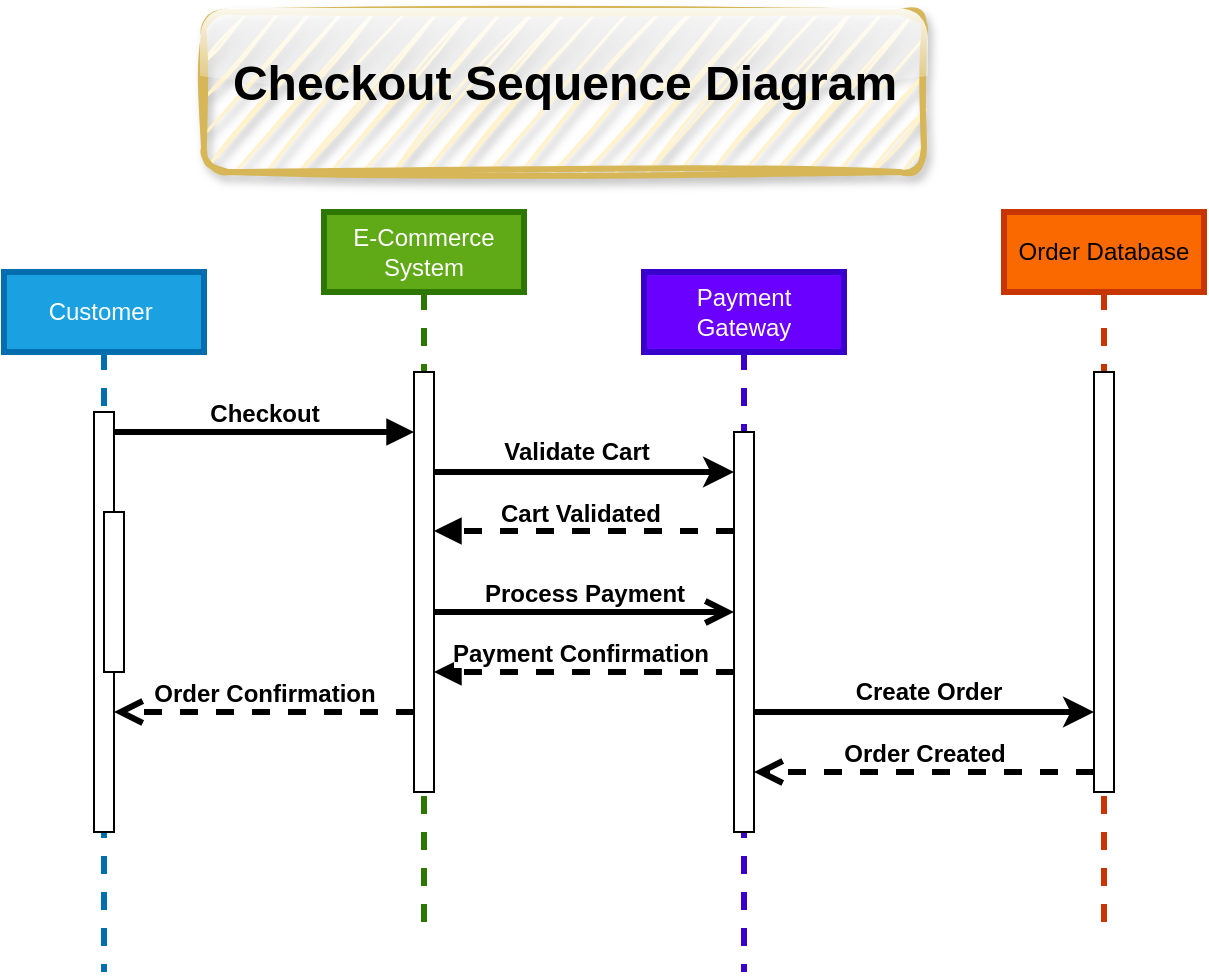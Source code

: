<mxfile version="24.6.2" type="github">
  <diagram name="Page-1" id="2YBvvXClWsGukQMizWep">
    <mxGraphModel dx="794" dy="493" grid="0" gridSize="10" guides="1" tooltips="1" connect="1" arrows="1" fold="1" page="1" pageScale="1" pageWidth="850" pageHeight="1100" math="0" shadow="0">
      <root>
        <mxCell id="0" />
        <mxCell id="1" parent="0" />
        <mxCell id="aM9ryv3xv72pqoxQDRHE-1" value="Customer&amp;nbsp;" style="shape=umlLifeline;perimeter=lifelinePerimeter;whiteSpace=wrap;html=1;container=0;dropTarget=0;collapsible=0;recursiveResize=0;outlineConnect=0;portConstraint=eastwest;newEdgeStyle={&quot;edgeStyle&quot;:&quot;elbowEdgeStyle&quot;,&quot;elbow&quot;:&quot;vertical&quot;,&quot;curved&quot;:0,&quot;rounded&quot;:0};fillColor=#1ba1e2;strokeColor=#006EAF;fontColor=#ffffff;strokeWidth=3;" parent="1" vertex="1">
          <mxGeometry x="100" y="150" width="100" height="350" as="geometry" />
        </mxCell>
        <mxCell id="aM9ryv3xv72pqoxQDRHE-2" value="" style="html=1;points=[];perimeter=orthogonalPerimeter;outlineConnect=0;targetShapes=umlLifeline;portConstraint=eastwest;newEdgeStyle={&quot;edgeStyle&quot;:&quot;elbowEdgeStyle&quot;,&quot;elbow&quot;:&quot;vertical&quot;,&quot;curved&quot;:0,&quot;rounded&quot;:0};" parent="aM9ryv3xv72pqoxQDRHE-1" vertex="1">
          <mxGeometry x="45" y="70" width="10" height="210" as="geometry" />
        </mxCell>
        <mxCell id="aM9ryv3xv72pqoxQDRHE-4" value="" style="html=1;points=[];perimeter=orthogonalPerimeter;outlineConnect=0;targetShapes=umlLifeline;portConstraint=eastwest;newEdgeStyle={&quot;edgeStyle&quot;:&quot;elbowEdgeStyle&quot;,&quot;elbow&quot;:&quot;vertical&quot;,&quot;curved&quot;:0,&quot;rounded&quot;:0};" parent="aM9ryv3xv72pqoxQDRHE-1" vertex="1">
          <mxGeometry x="50" y="120" width="10" height="80" as="geometry" />
        </mxCell>
        <mxCell id="aM9ryv3xv72pqoxQDRHE-5" value="E-Commerce System" style="shape=umlLifeline;perimeter=lifelinePerimeter;whiteSpace=wrap;html=1;container=0;dropTarget=0;collapsible=0;recursiveResize=0;outlineConnect=0;portConstraint=eastwest;newEdgeStyle={&quot;edgeStyle&quot;:&quot;elbowEdgeStyle&quot;,&quot;elbow&quot;:&quot;vertical&quot;,&quot;curved&quot;:0,&quot;rounded&quot;:0};fillColor=#60a917;fontColor=#ffffff;strokeColor=#2D7600;strokeWidth=3;" parent="1" vertex="1">
          <mxGeometry x="260" y="120" width="100" height="360" as="geometry" />
        </mxCell>
        <mxCell id="aM9ryv3xv72pqoxQDRHE-6" value="" style="html=1;points=[];perimeter=orthogonalPerimeter;outlineConnect=0;targetShapes=umlLifeline;portConstraint=eastwest;newEdgeStyle={&quot;edgeStyle&quot;:&quot;elbowEdgeStyle&quot;,&quot;elbow&quot;:&quot;vertical&quot;,&quot;curved&quot;:0,&quot;rounded&quot;:0};" parent="aM9ryv3xv72pqoxQDRHE-5" vertex="1">
          <mxGeometry x="45" y="80" width="10" height="210" as="geometry" />
        </mxCell>
        <mxCell id="aM9ryv3xv72pqoxQDRHE-7" value="&lt;b&gt;&lt;font style=&quot;font-size: 12px;&quot;&gt;Checkout&lt;/font&gt;&lt;/b&gt;" style="html=1;verticalAlign=bottom;endArrow=block;edgeStyle=elbowEdgeStyle;elbow=vertical;curved=0;rounded=0;strokeWidth=3;" parent="1" edge="1">
          <mxGeometry relative="1" as="geometry">
            <mxPoint x="155" y="230" as="sourcePoint" />
            <Array as="points">
              <mxPoint x="240" y="230" />
            </Array>
            <mxPoint x="305" y="230" as="targetPoint" />
            <mxPoint as="offset" />
          </mxGeometry>
        </mxCell>
        <mxCell id="aM9ryv3xv72pqoxQDRHE-8" value="&lt;b&gt;&lt;font style=&quot;font-size: 12px;&quot;&gt;Order Confirmation&lt;/font&gt;&lt;/b&gt;" style="html=1;verticalAlign=bottom;endArrow=open;dashed=1;endSize=8;edgeStyle=elbowEdgeStyle;elbow=horizontal;curved=0;rounded=0;strokeWidth=3;" parent="1" source="aM9ryv3xv72pqoxQDRHE-6" target="aM9ryv3xv72pqoxQDRHE-2" edge="1">
          <mxGeometry relative="1" as="geometry">
            <mxPoint x="255" y="295" as="targetPoint" />
            <Array as="points">
              <mxPoint x="250" y="370" />
            </Array>
          </mxGeometry>
        </mxCell>
        <mxCell id="aM9ryv3xv72pqoxQDRHE-9" value="&lt;b&gt;&lt;font style=&quot;font-size: 12px;&quot;&gt;Cart Validated&lt;/font&gt;&lt;/b&gt;" style="html=1;verticalAlign=bottom;endArrow=block;edgeStyle=elbowEdgeStyle;elbow=vertical;curved=0;rounded=0;dashed=1;strokeWidth=3;" parent="1" source="d961pAcXIoGaJ5iv9Bcx-2" target="aM9ryv3xv72pqoxQDRHE-6" edge="1">
          <mxGeometry x="0.035" relative="1" as="geometry">
            <mxPoint x="470" y="280" as="sourcePoint" />
            <Array as="points">
              <mxPoint x="400" y="279.5" />
            </Array>
            <mxPoint x="320" y="280" as="targetPoint" />
            <mxPoint as="offset" />
          </mxGeometry>
        </mxCell>
        <mxCell id="aM9ryv3xv72pqoxQDRHE-10" value="&lt;b&gt;&lt;font style=&quot;font-size: 12px;&quot;&gt;Process Payment&lt;/font&gt;&lt;/b&gt;" style="html=1;verticalAlign=bottom;endArrow=open;endSize=8;edgeStyle=elbowEdgeStyle;elbow=horizontal;curved=0;rounded=0;strokeWidth=3;" parent="1" source="aM9ryv3xv72pqoxQDRHE-6" target="d961pAcXIoGaJ5iv9Bcx-2" edge="1">
          <mxGeometry relative="1" as="geometry">
            <mxPoint x="465" y="320" as="targetPoint" />
            <Array as="points">
              <mxPoint x="400" y="320" />
            </Array>
            <mxPoint x="320" y="320" as="sourcePoint" />
          </mxGeometry>
        </mxCell>
        <mxCell id="d961pAcXIoGaJ5iv9Bcx-1" value="Payment Gateway" style="shape=umlLifeline;perimeter=lifelinePerimeter;whiteSpace=wrap;html=1;container=0;dropTarget=0;collapsible=0;recursiveResize=0;outlineConnect=0;portConstraint=eastwest;newEdgeStyle={&quot;edgeStyle&quot;:&quot;elbowEdgeStyle&quot;,&quot;elbow&quot;:&quot;vertical&quot;,&quot;curved&quot;:0,&quot;rounded&quot;:0};fillColor=#6a00ff;fontColor=#ffffff;strokeColor=#3700CC;strokeWidth=3;" vertex="1" parent="1">
          <mxGeometry x="420" y="150" width="100" height="350" as="geometry" />
        </mxCell>
        <mxCell id="d961pAcXIoGaJ5iv9Bcx-2" value="" style="html=1;points=[];perimeter=orthogonalPerimeter;outlineConnect=0;targetShapes=umlLifeline;portConstraint=eastwest;newEdgeStyle={&quot;edgeStyle&quot;:&quot;elbowEdgeStyle&quot;,&quot;elbow&quot;:&quot;vertical&quot;,&quot;curved&quot;:0,&quot;rounded&quot;:0};" vertex="1" parent="d961pAcXIoGaJ5iv9Bcx-1">
          <mxGeometry x="45" y="80" width="10" height="200" as="geometry" />
        </mxCell>
        <mxCell id="d961pAcXIoGaJ5iv9Bcx-3" value="Order Database" style="shape=umlLifeline;perimeter=lifelinePerimeter;whiteSpace=wrap;html=1;container=0;dropTarget=0;collapsible=0;recursiveResize=0;outlineConnect=0;portConstraint=eastwest;newEdgeStyle={&quot;edgeStyle&quot;:&quot;elbowEdgeStyle&quot;,&quot;elbow&quot;:&quot;vertical&quot;,&quot;curved&quot;:0,&quot;rounded&quot;:0};fillColor=#fa6800;fontColor=#000000;strokeColor=#C73500;strokeWidth=3;" vertex="1" parent="1">
          <mxGeometry x="600" y="120" width="100" height="360" as="geometry" />
        </mxCell>
        <mxCell id="d961pAcXIoGaJ5iv9Bcx-4" value="" style="html=1;points=[];perimeter=orthogonalPerimeter;outlineConnect=0;targetShapes=umlLifeline;portConstraint=eastwest;newEdgeStyle={&quot;edgeStyle&quot;:&quot;elbowEdgeStyle&quot;,&quot;elbow&quot;:&quot;vertical&quot;,&quot;curved&quot;:0,&quot;rounded&quot;:0};" vertex="1" parent="d961pAcXIoGaJ5iv9Bcx-3">
          <mxGeometry x="45" y="80" width="10" height="210" as="geometry" />
        </mxCell>
        <mxCell id="d961pAcXIoGaJ5iv9Bcx-5" style="edgeStyle=elbowEdgeStyle;rounded=0;orthogonalLoop=1;jettySize=auto;html=1;elbow=vertical;curved=0;strokeWidth=3;" edge="1" parent="1" source="aM9ryv3xv72pqoxQDRHE-6" target="d961pAcXIoGaJ5iv9Bcx-2">
          <mxGeometry relative="1" as="geometry">
            <mxPoint x="330" y="250" as="sourcePoint" />
            <mxPoint x="460" y="250" as="targetPoint" />
            <Array as="points">
              <mxPoint x="330" y="250" />
            </Array>
          </mxGeometry>
        </mxCell>
        <mxCell id="d961pAcXIoGaJ5iv9Bcx-8" value="Validate Cart" style="edgeLabel;html=1;align=center;verticalAlign=middle;resizable=0;points=[];fontStyle=1;fontSize=12;" vertex="1" connectable="0" parent="d961pAcXIoGaJ5iv9Bcx-5">
          <mxGeometry x="-0.179" relative="1" as="geometry">
            <mxPoint x="9" y="-10" as="offset" />
          </mxGeometry>
        </mxCell>
        <mxCell id="d961pAcXIoGaJ5iv9Bcx-6" style="edgeStyle=elbowEdgeStyle;rounded=0;orthogonalLoop=1;jettySize=auto;html=1;elbow=vertical;curved=0;strokeWidth=3;entryX=0.5;entryY=0.81;entryDx=0;entryDy=0;entryPerimeter=0;" edge="1" parent="1" source="d961pAcXIoGaJ5iv9Bcx-2">
          <mxGeometry relative="1" as="geometry">
            <mxPoint x="480" y="370" as="sourcePoint" />
            <mxPoint x="645" y="370.1" as="targetPoint" />
          </mxGeometry>
        </mxCell>
        <mxCell id="d961pAcXIoGaJ5iv9Bcx-7" value="&lt;b&gt;&lt;font style=&quot;font-size: 12px;&quot;&gt;Create Order&lt;/font&gt;&lt;/b&gt;" style="edgeLabel;html=1;align=center;verticalAlign=middle;resizable=0;points=[];" vertex="1" connectable="0" parent="d961pAcXIoGaJ5iv9Bcx-6">
          <mxGeometry x="-0.226" y="1" relative="1" as="geometry">
            <mxPoint x="21" y="-9" as="offset" />
          </mxGeometry>
        </mxCell>
        <mxCell id="d961pAcXIoGaJ5iv9Bcx-10" value="&lt;b&gt;&lt;font style=&quot;font-size: 12px;&quot;&gt;Payment Confirmation&lt;/font&gt;&lt;/b&gt;" style="html=1;verticalAlign=bottom;endArrow=block;edgeStyle=elbowEdgeStyle;elbow=vertical;curved=0;rounded=0;dashed=1;strokeWidth=3;" edge="1" parent="1" source="d961pAcXIoGaJ5iv9Bcx-2">
          <mxGeometry x="0.035" relative="1" as="geometry">
            <mxPoint x="450" y="350" as="sourcePoint" />
            <Array as="points">
              <mxPoint x="395" y="350" />
            </Array>
            <mxPoint x="315" y="350" as="targetPoint" />
            <mxPoint as="offset" />
          </mxGeometry>
        </mxCell>
        <mxCell id="d961pAcXIoGaJ5iv9Bcx-11" value="&lt;b&gt;&lt;font style=&quot;font-size: 12px;&quot;&gt;Order Created&lt;/font&gt;&lt;/b&gt;" style="html=1;verticalAlign=bottom;endArrow=open;dashed=1;endSize=8;edgeStyle=elbowEdgeStyle;elbow=horizontal;curved=0;rounded=0;strokeWidth=3;" edge="1" parent="1" source="d961pAcXIoGaJ5iv9Bcx-4" target="d961pAcXIoGaJ5iv9Bcx-2">
          <mxGeometry relative="1" as="geometry">
            <mxPoint x="480" y="400" as="targetPoint" />
            <Array as="points">
              <mxPoint x="580" y="400" />
            </Array>
            <mxPoint x="650" y="400" as="sourcePoint" />
          </mxGeometry>
        </mxCell>
        <mxCell id="d961pAcXIoGaJ5iv9Bcx-19" value="&lt;h1 style=&quot;font-size: 24px;&quot;&gt;&lt;strong style=&quot;font-size: 24px;&quot;&gt;Checkout Sequence Diagram&lt;/strong&gt;&lt;/h1&gt;&lt;pre style=&quot;font-size: 24px;&quot;&gt;&lt;div style=&quot;font-size: 24px;&quot; class=&quot;dark bg-gray-950 rounded-md border-[0.5px] border-token-border-medium&quot;&gt;&lt;div style=&quot;font-size: 24px;&quot; class=&quot;flex items-center relative text-token-text-secondary bg-token-main-surface-secondary px-4 py-2 text-xs font-sans justify-between rounded-t-md&quot;&gt;&lt;/div&gt;&lt;/div&gt;&lt;/pre&gt;" style="text;html=1;align=center;verticalAlign=middle;resizable=0;points=[];autosize=1;strokeColor=#d6b656;fillColor=#fff2cc;rounded=1;glass=1;strokeWidth=3;sketch=1;curveFitting=1;jiggle=2;shadow=1;fontStyle=1;fontSize=24;" vertex="1" parent="1">
          <mxGeometry x="200" y="20" width="360" height="80" as="geometry" />
        </mxCell>
      </root>
    </mxGraphModel>
  </diagram>
</mxfile>
